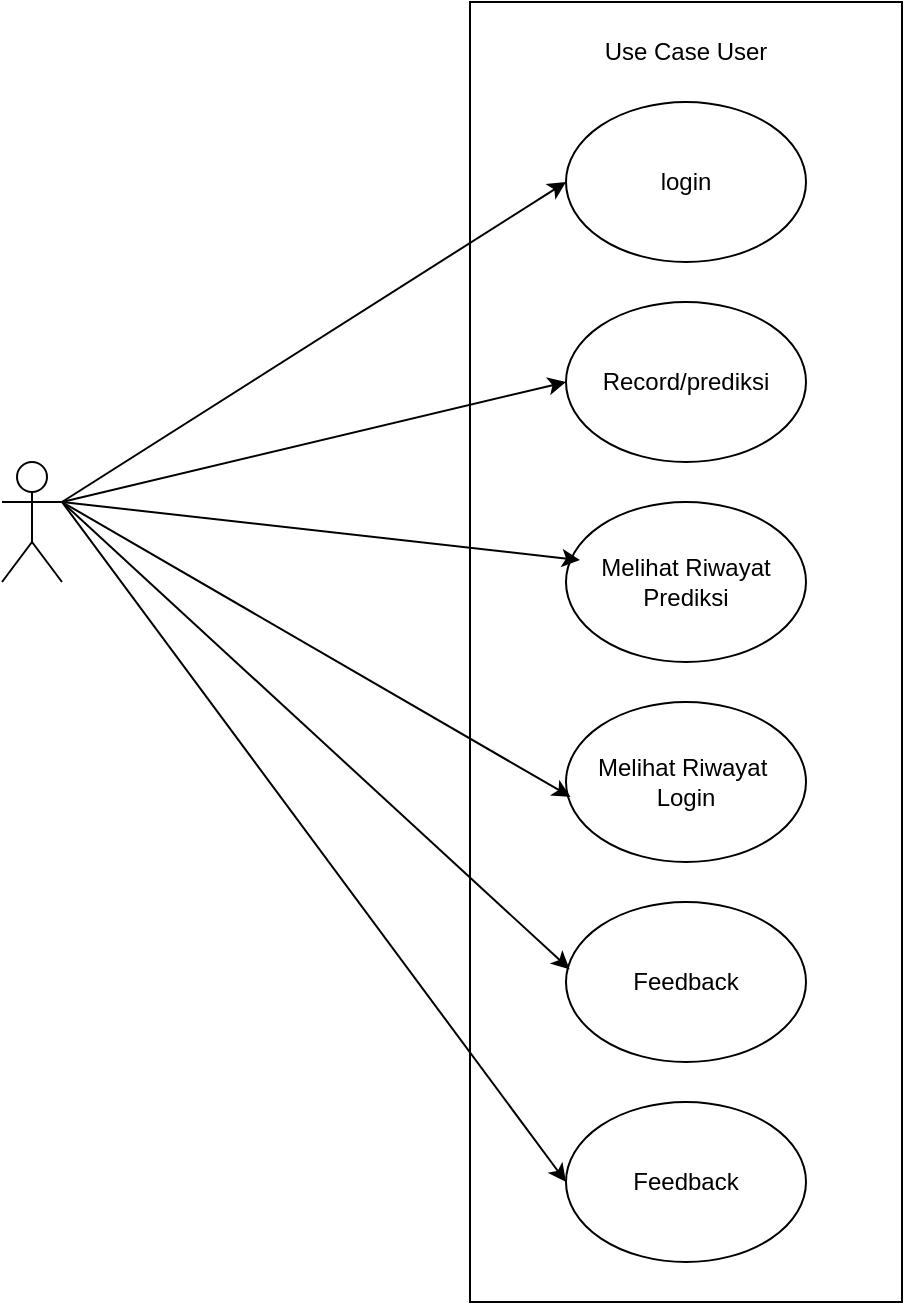 <mxfile version="25.0.3">
  <diagram id="KoB4mKFV7NDgyM0Bz56C" name="Halaman-1">
    <mxGraphModel dx="1194" dy="638" grid="1" gridSize="10" guides="1" tooltips="1" connect="1" arrows="1" fold="1" page="1" pageScale="1" pageWidth="827" pageHeight="1169" math="0" shadow="0">
      <root>
        <mxCell id="0" />
        <mxCell id="1" parent="0" />
        <mxCell id="KD9yeSmFwBpChhfOSuyA-2" value="" style="rounded=0;whiteSpace=wrap;html=1;" parent="1" vertex="1">
          <mxGeometry x="344" y="120" width="216" height="650" as="geometry" />
        </mxCell>
        <mxCell id="KD9yeSmFwBpChhfOSuyA-4" value="" style="shape=umlActor;verticalLabelPosition=bottom;verticalAlign=top;html=1;outlineConnect=0;" parent="1" vertex="1">
          <mxGeometry x="110" y="350" width="30" height="60" as="geometry" />
        </mxCell>
        <mxCell id="KD9yeSmFwBpChhfOSuyA-5" value="login" style="ellipse;whiteSpace=wrap;html=1;" parent="1" vertex="1">
          <mxGeometry x="392" y="170" width="120" height="80" as="geometry" />
        </mxCell>
        <mxCell id="KD9yeSmFwBpChhfOSuyA-6" value="Record/prediksi" style="ellipse;whiteSpace=wrap;html=1;" parent="1" vertex="1">
          <mxGeometry x="392" y="270" width="120" height="80" as="geometry" />
        </mxCell>
        <mxCell id="KD9yeSmFwBpChhfOSuyA-7" value="Melihat Riwayat Prediksi" style="ellipse;whiteSpace=wrap;html=1;" parent="1" vertex="1">
          <mxGeometry x="392" y="370" width="120" height="80" as="geometry" />
        </mxCell>
        <mxCell id="KD9yeSmFwBpChhfOSuyA-8" value="Melihat Riwayat&amp;nbsp;&lt;div&gt;Login&lt;/div&gt;" style="ellipse;whiteSpace=wrap;html=1;" parent="1" vertex="1">
          <mxGeometry x="392" y="470" width="120" height="80" as="geometry" />
        </mxCell>
        <mxCell id="KD9yeSmFwBpChhfOSuyA-9" value="Feedback" style="ellipse;whiteSpace=wrap;html=1;" parent="1" vertex="1">
          <mxGeometry x="392" y="570" width="120" height="80" as="geometry" />
        </mxCell>
        <mxCell id="KD9yeSmFwBpChhfOSuyA-13" value="" style="endArrow=classic;html=1;rounded=0;entryX=0;entryY=0.5;entryDx=0;entryDy=0;" parent="1" target="KD9yeSmFwBpChhfOSuyA-5" edge="1">
          <mxGeometry width="50" height="50" relative="1" as="geometry">
            <mxPoint x="140" y="370" as="sourcePoint" />
            <mxPoint x="190" y="320" as="targetPoint" />
          </mxGeometry>
        </mxCell>
        <mxCell id="KD9yeSmFwBpChhfOSuyA-14" value="" style="endArrow=classic;html=1;rounded=0;entryX=0;entryY=0.5;entryDx=0;entryDy=0;" parent="1" target="KD9yeSmFwBpChhfOSuyA-6" edge="1">
          <mxGeometry width="50" height="50" relative="1" as="geometry">
            <mxPoint x="140" y="370" as="sourcePoint" />
            <mxPoint x="290" y="430" as="targetPoint" />
          </mxGeometry>
        </mxCell>
        <mxCell id="KD9yeSmFwBpChhfOSuyA-15" value="" style="endArrow=classic;html=1;rounded=0;entryX=0.058;entryY=0.363;entryDx=0;entryDy=0;entryPerimeter=0;" parent="1" target="KD9yeSmFwBpChhfOSuyA-7" edge="1">
          <mxGeometry width="50" height="50" relative="1" as="geometry">
            <mxPoint x="140" y="370" as="sourcePoint" />
            <mxPoint x="402" y="320" as="targetPoint" />
          </mxGeometry>
        </mxCell>
        <mxCell id="KD9yeSmFwBpChhfOSuyA-16" value="" style="endArrow=classic;html=1;rounded=0;entryX=0.019;entryY=0.593;entryDx=0;entryDy=0;entryPerimeter=0;" parent="1" target="KD9yeSmFwBpChhfOSuyA-8" edge="1">
          <mxGeometry width="50" height="50" relative="1" as="geometry">
            <mxPoint x="140" y="370" as="sourcePoint" />
            <mxPoint x="409" y="409" as="targetPoint" />
          </mxGeometry>
        </mxCell>
        <mxCell id="KD9yeSmFwBpChhfOSuyA-17" value="" style="endArrow=classic;html=1;rounded=0;entryX=0.015;entryY=0.42;entryDx=0;entryDy=0;entryPerimeter=0;exitX=1;exitY=0.333;exitDx=0;exitDy=0;exitPerimeter=0;" parent="1" source="KD9yeSmFwBpChhfOSuyA-4" target="KD9yeSmFwBpChhfOSuyA-9" edge="1">
          <mxGeometry width="50" height="50" relative="1" as="geometry">
            <mxPoint x="150" y="380" as="sourcePoint" />
            <mxPoint x="404" y="527" as="targetPoint" />
          </mxGeometry>
        </mxCell>
        <mxCell id="KD9yeSmFwBpChhfOSuyA-18" value="Use Case User" style="text;html=1;align=center;verticalAlign=middle;whiteSpace=wrap;rounded=0;" parent="1" vertex="1">
          <mxGeometry x="402" y="130" width="100" height="30" as="geometry" />
        </mxCell>
        <mxCell id="tyllnEeFZtg6K-hP1SSx-1" value="Feedback" style="ellipse;whiteSpace=wrap;html=1;" vertex="1" parent="1">
          <mxGeometry x="392" y="670" width="120" height="80" as="geometry" />
        </mxCell>
        <mxCell id="tyllnEeFZtg6K-hP1SSx-2" value="" style="endArrow=classic;html=1;rounded=0;entryX=0;entryY=0.5;entryDx=0;entryDy=0;" edge="1" parent="1" target="tyllnEeFZtg6K-hP1SSx-1">
          <mxGeometry width="50" height="50" relative="1" as="geometry">
            <mxPoint x="140" y="370" as="sourcePoint" />
            <mxPoint x="404" y="614" as="targetPoint" />
          </mxGeometry>
        </mxCell>
      </root>
    </mxGraphModel>
  </diagram>
</mxfile>
